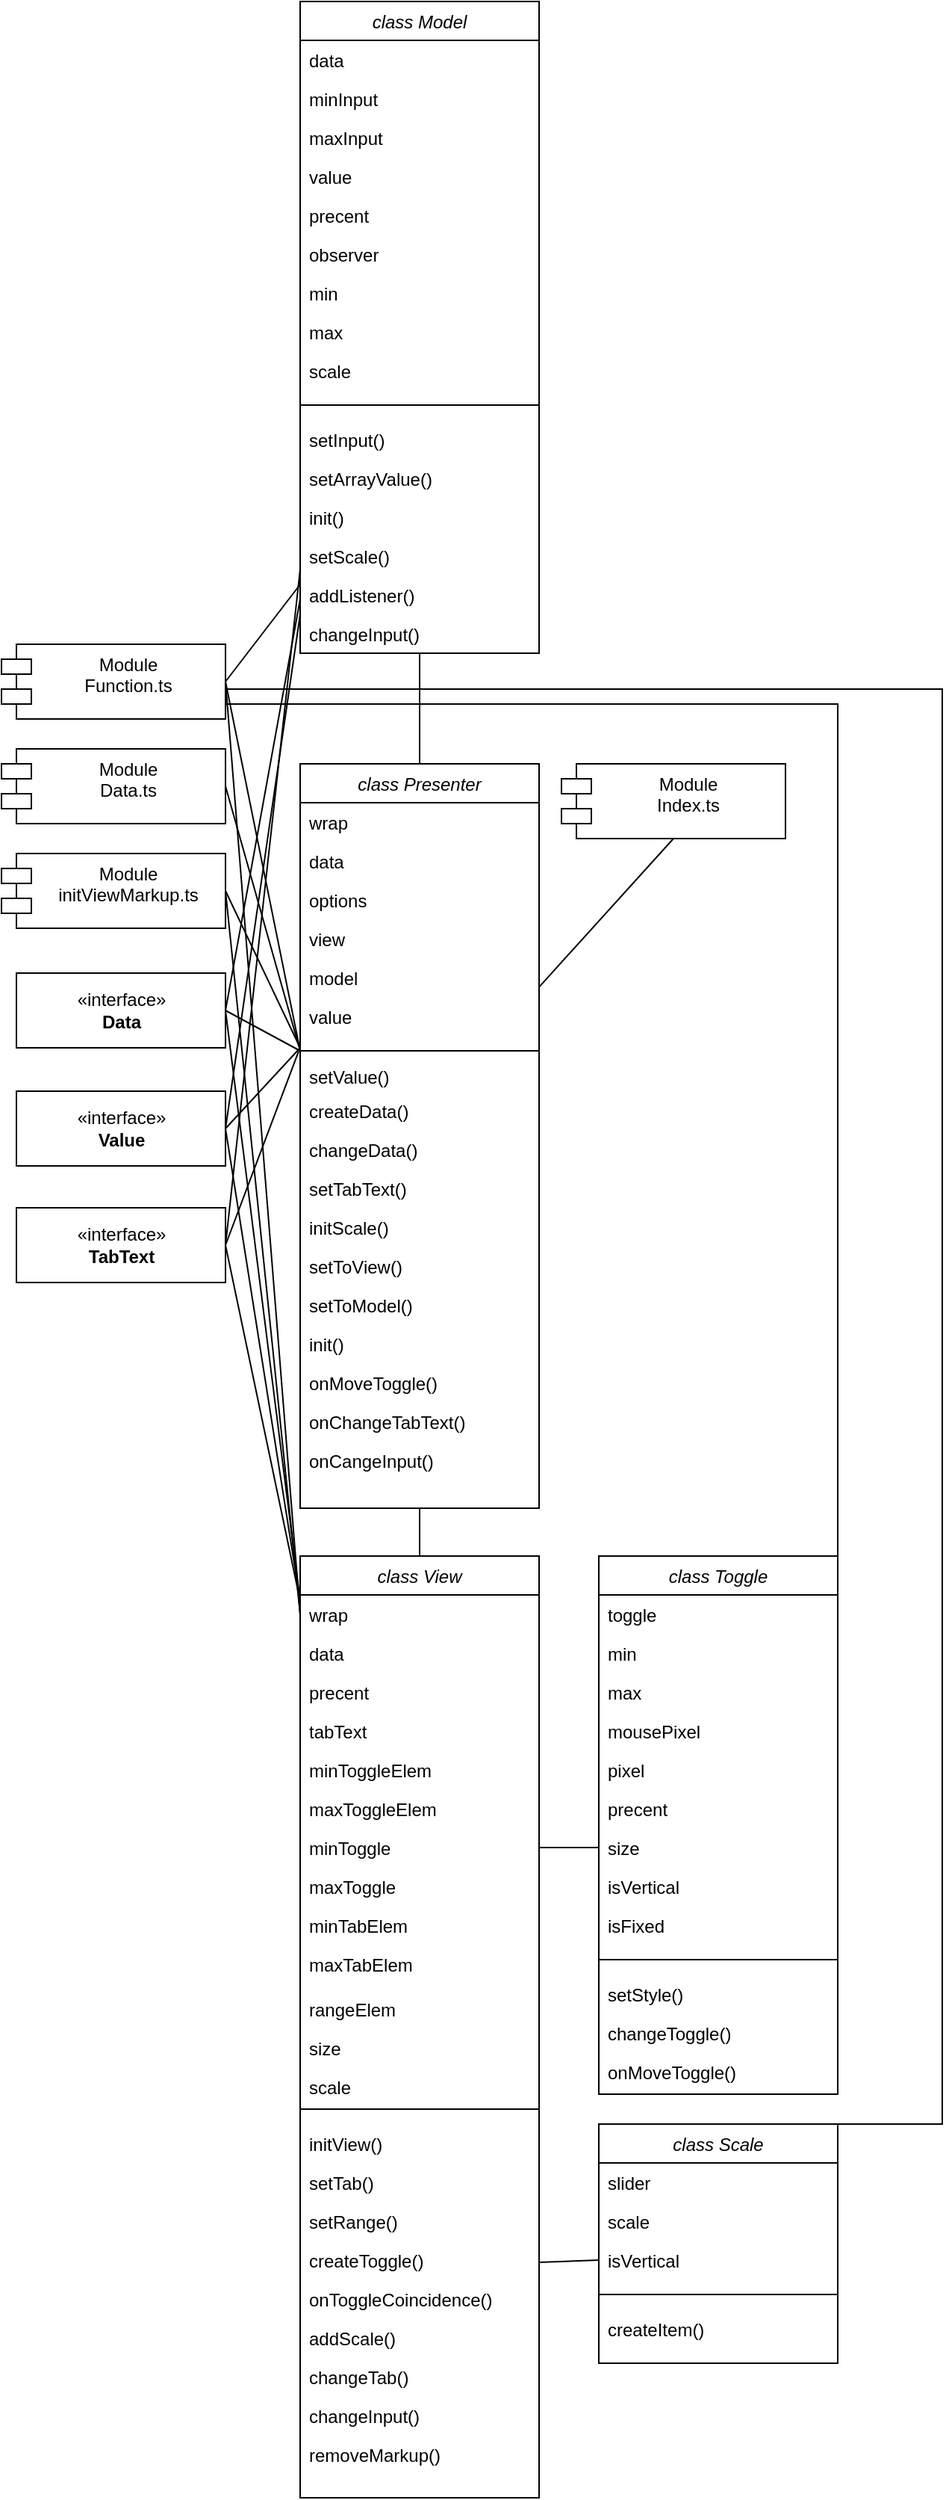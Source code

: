 <mxfile version="12.8.2" type="device"><diagram id="C5RBs43oDa-KdzZeNtuy" name="Page-1"><mxGraphModel dx="1006" dy="1770" grid="1" gridSize="10" guides="1" tooltips="1" connect="1" arrows="1" fold="1" page="1" pageScale="1" pageWidth="827" pageHeight="1169" math="0" shadow="0"><root><mxCell id="WIyWlLk6GJQsqaUBKTNV-0"/><mxCell id="WIyWlLk6GJQsqaUBKTNV-1" parent="WIyWlLk6GJQsqaUBKTNV-0"/><mxCell id="91z3dn075WTROaLu-lTW-79" value="" style="edgeStyle=none;rounded=0;orthogonalLoop=1;jettySize=auto;html=1;" parent="WIyWlLk6GJQsqaUBKTNV-1" source="zkfFHV4jXpPFQw0GAbJ--0" target="91z3dn075WTROaLu-lTW-38" edge="1"><mxGeometry relative="1" as="geometry"/></mxCell><mxCell id="91z3dn075WTROaLu-lTW-107" style="edgeStyle=none;rounded=0;orthogonalLoop=1;jettySize=auto;html=1;exitX=0.5;exitY=0;exitDx=0;exitDy=0;entryX=0.5;entryY=1;entryDx=0;entryDy=0;endArrow=none;endFill=0;" parent="WIyWlLk6GJQsqaUBKTNV-1" source="zkfFHV4jXpPFQw0GAbJ--0" target="91z3dn075WTROaLu-lTW-95" edge="1"><mxGeometry relative="1" as="geometry"/></mxCell><mxCell id="zkfFHV4jXpPFQw0GAbJ--0" value="class Presenter" style="swimlane;fontStyle=2;align=center;verticalAlign=top;childLayout=stackLayout;horizontal=1;startSize=26;horizontalStack=0;resizeParent=1;resizeLast=0;collapsible=1;marginBottom=0;rounded=0;shadow=0;strokeWidth=1;" parent="WIyWlLk6GJQsqaUBKTNV-1" vertex="1"><mxGeometry x="220" y="-70" width="160" height="498" as="geometry"><mxRectangle x="220" y="-150" width="160" height="26" as="alternateBounds"/></mxGeometry></mxCell><mxCell id="zkfFHV4jXpPFQw0GAbJ--1" value="wrap" style="text;align=left;verticalAlign=top;spacingLeft=4;spacingRight=4;overflow=hidden;rotatable=0;points=[[0,0.5],[1,0.5]];portConstraint=eastwest;" parent="zkfFHV4jXpPFQw0GAbJ--0" vertex="1"><mxGeometry y="26" width="160" height="26" as="geometry"/></mxCell><mxCell id="zkfFHV4jXpPFQw0GAbJ--2" value="data" style="text;align=left;verticalAlign=top;spacingLeft=4;spacingRight=4;overflow=hidden;rotatable=0;points=[[0,0.5],[1,0.5]];portConstraint=eastwest;rounded=0;shadow=0;html=0;" parent="zkfFHV4jXpPFQw0GAbJ--0" vertex="1"><mxGeometry y="52" width="160" height="26" as="geometry"/></mxCell><mxCell id="zkfFHV4jXpPFQw0GAbJ--3" value="options" style="text;align=left;verticalAlign=top;spacingLeft=4;spacingRight=4;overflow=hidden;rotatable=0;points=[[0,0.5],[1,0.5]];portConstraint=eastwest;rounded=0;shadow=0;html=0;" parent="zkfFHV4jXpPFQw0GAbJ--0" vertex="1"><mxGeometry y="78" width="160" height="26" as="geometry"/></mxCell><mxCell id="91z3dn075WTROaLu-lTW-3" value="view" style="text;strokeColor=none;fillColor=none;align=left;verticalAlign=top;spacingLeft=4;spacingRight=4;overflow=hidden;rotatable=0;points=[[0,0.5],[1,0.5]];portConstraint=eastwest;" parent="zkfFHV4jXpPFQw0GAbJ--0" vertex="1"><mxGeometry y="104" width="160" height="26" as="geometry"/></mxCell><mxCell id="91z3dn075WTROaLu-lTW-1" value="model" style="text;strokeColor=none;fillColor=none;align=left;verticalAlign=top;spacingLeft=4;spacingRight=4;overflow=hidden;rotatable=0;points=[[0,0.5],[1,0.5]];portConstraint=eastwest;" parent="zkfFHV4jXpPFQw0GAbJ--0" vertex="1"><mxGeometry y="130" width="160" height="26" as="geometry"/></mxCell><mxCell id="91z3dn075WTROaLu-lTW-6" value="value" style="text;strokeColor=none;fillColor=none;align=left;verticalAlign=top;spacingLeft=4;spacingRight=4;overflow=hidden;rotatable=0;points=[[0,0.5],[1,0.5]];portConstraint=eastwest;" parent="zkfFHV4jXpPFQw0GAbJ--0" vertex="1"><mxGeometry y="156" width="160" height="26" as="geometry"/></mxCell><mxCell id="91z3dn075WTROaLu-lTW-16" value="" style="shape=crossbar;whiteSpace=wrap;html=1;rounded=1;" parent="zkfFHV4jXpPFQw0GAbJ--0" vertex="1"><mxGeometry y="182" width="160" height="20" as="geometry"/></mxCell><mxCell id="91z3dn075WTROaLu-lTW-18" value="setValue()" style="text;strokeColor=none;fillColor=none;align=left;verticalAlign=top;spacingLeft=4;spacingRight=4;overflow=hidden;rotatable=0;points=[[0,0.5],[1,0.5]];portConstraint=eastwest;" parent="WIyWlLk6GJQsqaUBKTNV-1" vertex="1"><mxGeometry x="220" y="126" width="100" height="26" as="geometry"/></mxCell><mxCell id="91z3dn075WTROaLu-lTW-19" value="createData()" style="text;strokeColor=none;fillColor=none;align=left;verticalAlign=top;spacingLeft=4;spacingRight=4;overflow=hidden;rotatable=0;points=[[0,0.5],[1,0.5]];portConstraint=eastwest;" parent="WIyWlLk6GJQsqaUBKTNV-1" vertex="1"><mxGeometry x="220" y="149" width="100" height="26" as="geometry"/></mxCell><mxCell id="91z3dn075WTROaLu-lTW-20" value="changeData()" style="text;strokeColor=none;fillColor=none;align=left;verticalAlign=top;spacingLeft=4;spacingRight=4;overflow=hidden;rotatable=0;points=[[0,0.5],[1,0.5]];portConstraint=eastwest;" parent="WIyWlLk6GJQsqaUBKTNV-1" vertex="1"><mxGeometry x="220" y="175" width="100" height="26" as="geometry"/></mxCell><mxCell id="91z3dn075WTROaLu-lTW-21" value="setTabText()" style="text;strokeColor=none;fillColor=none;align=left;verticalAlign=top;spacingLeft=4;spacingRight=4;overflow=hidden;rotatable=0;points=[[0,0.5],[1,0.5]];portConstraint=eastwest;" parent="WIyWlLk6GJQsqaUBKTNV-1" vertex="1"><mxGeometry x="220" y="201" width="100" height="26" as="geometry"/></mxCell><mxCell id="91z3dn075WTROaLu-lTW-22" value="initScale()" style="text;strokeColor=none;fillColor=none;align=left;verticalAlign=top;spacingLeft=4;spacingRight=4;overflow=hidden;rotatable=0;points=[[0,0.5],[1,0.5]];portConstraint=eastwest;" parent="WIyWlLk6GJQsqaUBKTNV-1" vertex="1"><mxGeometry x="220" y="227" width="100" height="26" as="geometry"/></mxCell><mxCell id="91z3dn075WTROaLu-lTW-25" value="setToView()" style="text;strokeColor=none;fillColor=none;align=left;verticalAlign=top;spacingLeft=4;spacingRight=4;overflow=hidden;rotatable=0;points=[[0,0.5],[1,0.5]];portConstraint=eastwest;" parent="WIyWlLk6GJQsqaUBKTNV-1" vertex="1"><mxGeometry x="220" y="253" width="100" height="26" as="geometry"/></mxCell><mxCell id="91z3dn075WTROaLu-lTW-26" value="setToModel()" style="text;strokeColor=none;fillColor=none;align=left;verticalAlign=top;spacingLeft=4;spacingRight=4;overflow=hidden;rotatable=0;points=[[0,0.5],[1,0.5]];portConstraint=eastwest;" parent="WIyWlLk6GJQsqaUBKTNV-1" vertex="1"><mxGeometry x="220" y="279" width="100" height="26" as="geometry"/></mxCell><mxCell id="91z3dn075WTROaLu-lTW-27" value="init()" style="text;strokeColor=none;fillColor=none;align=left;verticalAlign=top;spacingLeft=4;spacingRight=4;overflow=hidden;rotatable=0;points=[[0,0.5],[1,0.5]];portConstraint=eastwest;" parent="WIyWlLk6GJQsqaUBKTNV-1" vertex="1"><mxGeometry x="220" y="305" width="100" height="26" as="geometry"/></mxCell><mxCell id="91z3dn075WTROaLu-lTW-28" value="onMoveToggle()" style="text;strokeColor=none;fillColor=none;align=left;verticalAlign=top;spacingLeft=4;spacingRight=4;overflow=hidden;rotatable=0;points=[[0,0.5],[1,0.5]];portConstraint=eastwest;" parent="WIyWlLk6GJQsqaUBKTNV-1" vertex="1"><mxGeometry x="220" y="331" width="100" height="26" as="geometry"/></mxCell><mxCell id="91z3dn075WTROaLu-lTW-29" value="onChangeTabText()" style="text;strokeColor=none;fillColor=none;align=left;verticalAlign=top;spacingLeft=4;spacingRight=4;overflow=hidden;rotatable=0;points=[[0,0.5],[1,0.5]];portConstraint=eastwest;" parent="WIyWlLk6GJQsqaUBKTNV-1" vertex="1"><mxGeometry x="220" y="357" width="130" height="26" as="geometry"/></mxCell><mxCell id="91z3dn075WTROaLu-lTW-34" value="onCangeInput()" style="text;strokeColor=none;fillColor=none;align=left;verticalAlign=top;spacingLeft=4;spacingRight=4;overflow=hidden;rotatable=0;points=[[0,0.5],[1,0.5]];portConstraint=eastwest;" parent="WIyWlLk6GJQsqaUBKTNV-1" vertex="1"><mxGeometry x="220" y="383" width="100" height="26" as="geometry"/></mxCell><mxCell id="91z3dn075WTROaLu-lTW-37" value="class View" style="swimlane;fontStyle=2;align=center;verticalAlign=top;childLayout=stackLayout;horizontal=1;startSize=26;horizontalStack=0;resizeParent=1;resizeLast=0;collapsible=1;marginBottom=0;rounded=0;shadow=0;strokeWidth=1;" parent="WIyWlLk6GJQsqaUBKTNV-1" vertex="1"><mxGeometry x="220" y="460" width="160" height="630" as="geometry"><mxRectangle x="220" y="460" width="160" height="26" as="alternateBounds"/></mxGeometry></mxCell><mxCell id="91z3dn075WTROaLu-lTW-38" value="wrap" style="text;align=left;verticalAlign=top;spacingLeft=4;spacingRight=4;overflow=hidden;rotatable=0;points=[[0,0.5],[1,0.5]];portConstraint=eastwest;" parent="91z3dn075WTROaLu-lTW-37" vertex="1"><mxGeometry y="26" width="160" height="26" as="geometry"/></mxCell><mxCell id="91z3dn075WTROaLu-lTW-39" value="data" style="text;align=left;verticalAlign=top;spacingLeft=4;spacingRight=4;overflow=hidden;rotatable=0;points=[[0,0.5],[1,0.5]];portConstraint=eastwest;rounded=0;shadow=0;html=0;" parent="91z3dn075WTROaLu-lTW-37" vertex="1"><mxGeometry y="52" width="160" height="26" as="geometry"/></mxCell><mxCell id="91z3dn075WTROaLu-lTW-40" value="precent" style="text;align=left;verticalAlign=top;spacingLeft=4;spacingRight=4;overflow=hidden;rotatable=0;points=[[0,0.5],[1,0.5]];portConstraint=eastwest;rounded=0;shadow=0;html=0;" parent="91z3dn075WTROaLu-lTW-37" vertex="1"><mxGeometry y="78" width="160" height="26" as="geometry"/></mxCell><mxCell id="91z3dn075WTROaLu-lTW-41" value="tabText" style="text;strokeColor=none;fillColor=none;align=left;verticalAlign=top;spacingLeft=4;spacingRight=4;overflow=hidden;rotatable=0;points=[[0,0.5],[1,0.5]];portConstraint=eastwest;" parent="91z3dn075WTROaLu-lTW-37" vertex="1"><mxGeometry y="104" width="160" height="26" as="geometry"/></mxCell><mxCell id="91z3dn075WTROaLu-lTW-42" value="minToggleElem" style="text;strokeColor=none;fillColor=none;align=left;verticalAlign=top;spacingLeft=4;spacingRight=4;overflow=hidden;rotatable=0;points=[[0,0.5],[1,0.5]];portConstraint=eastwest;" parent="91z3dn075WTROaLu-lTW-37" vertex="1"><mxGeometry y="130" width="160" height="26" as="geometry"/></mxCell><mxCell id="91z3dn075WTROaLu-lTW-43" value="maxToggleElem" style="text;strokeColor=none;fillColor=none;align=left;verticalAlign=top;spacingLeft=4;spacingRight=4;overflow=hidden;rotatable=0;points=[[0,0.5],[1,0.5]];portConstraint=eastwest;" parent="91z3dn075WTROaLu-lTW-37" vertex="1"><mxGeometry y="156" width="160" height="26" as="geometry"/></mxCell><mxCell id="91z3dn075WTROaLu-lTW-44" value="minToggle" style="text;strokeColor=none;fillColor=none;align=left;verticalAlign=top;spacingLeft=4;spacingRight=4;overflow=hidden;rotatable=0;points=[[0,0.5],[1,0.5]];portConstraint=eastwest;" parent="91z3dn075WTROaLu-lTW-37" vertex="1"><mxGeometry y="182" width="160" height="26" as="geometry"/></mxCell><mxCell id="91z3dn075WTROaLu-lTW-45" value="maxToggle" style="text;strokeColor=none;fillColor=none;align=left;verticalAlign=top;spacingLeft=4;spacingRight=4;overflow=hidden;rotatable=0;points=[[0,0.5],[1,0.5]];portConstraint=eastwest;" parent="91z3dn075WTROaLu-lTW-37" vertex="1"><mxGeometry y="208" width="160" height="26" as="geometry"/></mxCell><mxCell id="91z3dn075WTROaLu-lTW-46" value="minTabElem" style="text;strokeColor=none;fillColor=none;align=left;verticalAlign=top;spacingLeft=4;spacingRight=4;overflow=hidden;rotatable=0;points=[[0,0.5],[1,0.5]];portConstraint=eastwest;" parent="91z3dn075WTROaLu-lTW-37" vertex="1"><mxGeometry y="234" width="160" height="26" as="geometry"/></mxCell><mxCell id="91z3dn075WTROaLu-lTW-57" value="maxTabElem" style="text;strokeColor=none;fillColor=none;align=left;verticalAlign=top;spacingLeft=4;spacingRight=4;overflow=hidden;rotatable=0;points=[[0,0.5],[1,0.5]];portConstraint=eastwest;" parent="WIyWlLk6GJQsqaUBKTNV-1" vertex="1"><mxGeometry x="220" y="720" width="100" height="26" as="geometry"/></mxCell><mxCell id="91z3dn075WTROaLu-lTW-58" value="rangeElem" style="text;strokeColor=none;fillColor=none;align=left;verticalAlign=top;spacingLeft=4;spacingRight=4;overflow=hidden;rotatable=0;points=[[0,0.5],[1,0.5]];portConstraint=eastwest;" parent="WIyWlLk6GJQsqaUBKTNV-1" vertex="1"><mxGeometry x="220" y="750" width="100" height="26" as="geometry"/></mxCell><mxCell id="91z3dn075WTROaLu-lTW-59" value="size" style="text;strokeColor=none;fillColor=none;align=left;verticalAlign=top;spacingLeft=4;spacingRight=4;overflow=hidden;rotatable=0;points=[[0,0.5],[1,0.5]];portConstraint=eastwest;" parent="WIyWlLk6GJQsqaUBKTNV-1" vertex="1"><mxGeometry x="220" y="776" width="100" height="26" as="geometry"/></mxCell><mxCell id="91z3dn075WTROaLu-lTW-68" value="scale" style="text;strokeColor=none;fillColor=none;align=left;verticalAlign=top;spacingLeft=4;spacingRight=4;overflow=hidden;rotatable=0;points=[[0,0.5],[1,0.5]];portConstraint=eastwest;" parent="WIyWlLk6GJQsqaUBKTNV-1" vertex="1"><mxGeometry x="220" y="802" width="100" height="26" as="geometry"/></mxCell><mxCell id="91z3dn075WTROaLu-lTW-80" value="" style="shape=crossbar;whiteSpace=wrap;html=1;rounded=1;" parent="WIyWlLk6GJQsqaUBKTNV-1" vertex="1"><mxGeometry x="220" y="820" width="160" height="20" as="geometry"/></mxCell><mxCell id="91z3dn075WTROaLu-lTW-81" value="initView()" style="text;strokeColor=none;fillColor=none;align=left;verticalAlign=top;spacingLeft=4;spacingRight=4;overflow=hidden;rotatable=0;points=[[0,0.5],[1,0.5]];portConstraint=eastwest;" parent="WIyWlLk6GJQsqaUBKTNV-1" vertex="1"><mxGeometry x="220" y="840" width="100" height="26" as="geometry"/></mxCell><mxCell id="91z3dn075WTROaLu-lTW-82" value="setTab()" style="text;strokeColor=none;fillColor=none;align=left;verticalAlign=top;spacingLeft=4;spacingRight=4;overflow=hidden;rotatable=0;points=[[0,0.5],[1,0.5]];portConstraint=eastwest;" parent="WIyWlLk6GJQsqaUBKTNV-1" vertex="1"><mxGeometry x="220" y="866" width="100" height="26" as="geometry"/></mxCell><mxCell id="91z3dn075WTROaLu-lTW-83" value="setRange()" style="text;strokeColor=none;fillColor=none;align=left;verticalAlign=top;spacingLeft=4;spacingRight=4;overflow=hidden;rotatable=0;points=[[0,0.5],[1,0.5]];portConstraint=eastwest;" parent="WIyWlLk6GJQsqaUBKTNV-1" vertex="1"><mxGeometry x="220" y="892" width="100" height="26" as="geometry"/></mxCell><mxCell id="91z3dn075WTROaLu-lTW-84" value="createToggle()" style="text;strokeColor=none;fillColor=none;align=left;verticalAlign=top;spacingLeft=4;spacingRight=4;overflow=hidden;rotatable=0;points=[[0,0.5],[1,0.5]];portConstraint=eastwest;" parent="WIyWlLk6GJQsqaUBKTNV-1" vertex="1"><mxGeometry x="220" y="918" width="100" height="26" as="geometry"/></mxCell><mxCell id="91z3dn075WTROaLu-lTW-85" value="onToggleCoincidence()" style="text;strokeColor=none;fillColor=none;align=left;verticalAlign=top;spacingLeft=4;spacingRight=4;overflow=hidden;rotatable=0;points=[[0,0.5],[1,0.5]];portConstraint=eastwest;" parent="WIyWlLk6GJQsqaUBKTNV-1" vertex="1"><mxGeometry x="220" y="944" width="150" height="26" as="geometry"/></mxCell><mxCell id="91z3dn075WTROaLu-lTW-86" value="addScale()" style="text;strokeColor=none;fillColor=none;align=left;verticalAlign=top;spacingLeft=4;spacingRight=4;overflow=hidden;rotatable=0;points=[[0,0.5],[1,0.5]];portConstraint=eastwest;" parent="WIyWlLk6GJQsqaUBKTNV-1" vertex="1"><mxGeometry x="220" y="970" width="100" height="26" as="geometry"/></mxCell><mxCell id="91z3dn075WTROaLu-lTW-90" value="changeTab()" style="text;strokeColor=none;fillColor=none;align=left;verticalAlign=top;spacingLeft=4;spacingRight=4;overflow=hidden;rotatable=0;points=[[0,0.5],[1,0.5]];portConstraint=eastwest;" parent="WIyWlLk6GJQsqaUBKTNV-1" vertex="1"><mxGeometry x="220" y="996" width="100" height="26" as="geometry"/></mxCell><mxCell id="91z3dn075WTROaLu-lTW-91" value="changeInput()" style="text;strokeColor=none;fillColor=none;align=left;verticalAlign=top;spacingLeft=4;spacingRight=4;overflow=hidden;rotatable=0;points=[[0,0.5],[1,0.5]];portConstraint=eastwest;" parent="WIyWlLk6GJQsqaUBKTNV-1" vertex="1"><mxGeometry x="220" y="1022" width="100" height="26" as="geometry"/></mxCell><mxCell id="91z3dn075WTROaLu-lTW-92" value="removeMarkup()" style="text;strokeColor=none;fillColor=none;align=left;verticalAlign=top;spacingLeft=4;spacingRight=4;overflow=hidden;rotatable=0;points=[[0,0.5],[1,0.5]];portConstraint=eastwest;" parent="WIyWlLk6GJQsqaUBKTNV-1" vertex="1"><mxGeometry x="220" y="1048" width="100" height="26" as="geometry"/></mxCell><mxCell id="91z3dn075WTROaLu-lTW-95" value="class Model" style="swimlane;fontStyle=2;align=center;verticalAlign=top;childLayout=stackLayout;horizontal=1;startSize=26;horizontalStack=0;resizeParent=1;resizeLast=0;collapsible=1;marginBottom=0;rounded=0;shadow=0;strokeWidth=1;" parent="WIyWlLk6GJQsqaUBKTNV-1" vertex="1"><mxGeometry x="220" y="-580" width="160" height="436" as="geometry"><mxRectangle x="220" y="-150" width="160" height="26" as="alternateBounds"/></mxGeometry></mxCell><mxCell id="91z3dn075WTROaLu-lTW-96" value="data" style="text;align=left;verticalAlign=top;spacingLeft=4;spacingRight=4;overflow=hidden;rotatable=0;points=[[0,0.5],[1,0.5]];portConstraint=eastwest;" parent="91z3dn075WTROaLu-lTW-95" vertex="1"><mxGeometry y="26" width="160" height="26" as="geometry"/></mxCell><mxCell id="91z3dn075WTROaLu-lTW-97" value="minInput" style="text;align=left;verticalAlign=top;spacingLeft=4;spacingRight=4;overflow=hidden;rotatable=0;points=[[0,0.5],[1,0.5]];portConstraint=eastwest;rounded=0;shadow=0;html=0;" parent="91z3dn075WTROaLu-lTW-95" vertex="1"><mxGeometry y="52" width="160" height="26" as="geometry"/></mxCell><mxCell id="91z3dn075WTROaLu-lTW-98" value="maxInput" style="text;align=left;verticalAlign=top;spacingLeft=4;spacingRight=4;overflow=hidden;rotatable=0;points=[[0,0.5],[1,0.5]];portConstraint=eastwest;rounded=0;shadow=0;html=0;" parent="91z3dn075WTROaLu-lTW-95" vertex="1"><mxGeometry y="78" width="160" height="26" as="geometry"/></mxCell><mxCell id="91z3dn075WTROaLu-lTW-99" value="value" style="text;strokeColor=none;fillColor=none;align=left;verticalAlign=top;spacingLeft=4;spacingRight=4;overflow=hidden;rotatable=0;points=[[0,0.5],[1,0.5]];portConstraint=eastwest;" parent="91z3dn075WTROaLu-lTW-95" vertex="1"><mxGeometry y="104" width="160" height="26" as="geometry"/></mxCell><mxCell id="91z3dn075WTROaLu-lTW-100" value="precent" style="text;strokeColor=none;fillColor=none;align=left;verticalAlign=top;spacingLeft=4;spacingRight=4;overflow=hidden;rotatable=0;points=[[0,0.5],[1,0.5]];portConstraint=eastwest;" parent="91z3dn075WTROaLu-lTW-95" vertex="1"><mxGeometry y="130" width="160" height="26" as="geometry"/></mxCell><mxCell id="91z3dn075WTROaLu-lTW-101" value="observer" style="text;strokeColor=none;fillColor=none;align=left;verticalAlign=top;spacingLeft=4;spacingRight=4;overflow=hidden;rotatable=0;points=[[0,0.5],[1,0.5]];portConstraint=eastwest;" parent="91z3dn075WTROaLu-lTW-95" vertex="1"><mxGeometry y="156" width="160" height="26" as="geometry"/></mxCell><mxCell id="91z3dn075WTROaLu-lTW-102" value="min" style="text;strokeColor=none;fillColor=none;align=left;verticalAlign=top;spacingLeft=4;spacingRight=4;overflow=hidden;rotatable=0;points=[[0,0.5],[1,0.5]];portConstraint=eastwest;" parent="91z3dn075WTROaLu-lTW-95" vertex="1"><mxGeometry y="182" width="160" height="26" as="geometry"/></mxCell><mxCell id="91z3dn075WTROaLu-lTW-103" value="max" style="text;strokeColor=none;fillColor=none;align=left;verticalAlign=top;spacingLeft=4;spacingRight=4;overflow=hidden;rotatable=0;points=[[0,0.5],[1,0.5]];portConstraint=eastwest;" parent="91z3dn075WTROaLu-lTW-95" vertex="1"><mxGeometry y="208" width="160" height="26" as="geometry"/></mxCell><mxCell id="91z3dn075WTROaLu-lTW-104" value="scale" style="text;strokeColor=none;fillColor=none;align=left;verticalAlign=top;spacingLeft=4;spacingRight=4;overflow=hidden;rotatable=0;points=[[0,0.5],[1,0.5]];portConstraint=eastwest;" parent="91z3dn075WTROaLu-lTW-95" vertex="1"><mxGeometry y="234" width="160" height="26" as="geometry"/></mxCell><mxCell id="91z3dn075WTROaLu-lTW-105" value="" style="shape=crossbar;whiteSpace=wrap;html=1;rounded=1;" parent="91z3dn075WTROaLu-lTW-95" vertex="1"><mxGeometry y="260" width="160" height="20" as="geometry"/></mxCell><mxCell id="91z3dn075WTROaLu-lTW-120" value="setInput()" style="text;strokeColor=none;fillColor=none;align=left;verticalAlign=top;spacingLeft=4;spacingRight=4;overflow=hidden;rotatable=0;points=[[0,0.5],[1,0.5]];portConstraint=eastwest;" parent="91z3dn075WTROaLu-lTW-95" vertex="1"><mxGeometry y="280" width="160" height="26" as="geometry"/></mxCell><mxCell id="91z3dn075WTROaLu-lTW-121" value="setArrayValue()" style="text;strokeColor=none;fillColor=none;align=left;verticalAlign=top;spacingLeft=4;spacingRight=4;overflow=hidden;rotatable=0;points=[[0,0.5],[1,0.5]];portConstraint=eastwest;" parent="91z3dn075WTROaLu-lTW-95" vertex="1"><mxGeometry y="306" width="160" height="26" as="geometry"/></mxCell><mxCell id="91z3dn075WTROaLu-lTW-122" value="init()" style="text;strokeColor=none;fillColor=none;align=left;verticalAlign=top;spacingLeft=4;spacingRight=4;overflow=hidden;rotatable=0;points=[[0,0.5],[1,0.5]];portConstraint=eastwest;" parent="91z3dn075WTROaLu-lTW-95" vertex="1"><mxGeometry y="332" width="160" height="26" as="geometry"/></mxCell><mxCell id="91z3dn075WTROaLu-lTW-123" value="setScale()" style="text;strokeColor=none;fillColor=none;align=left;verticalAlign=top;spacingLeft=4;spacingRight=4;overflow=hidden;rotatable=0;points=[[0,0.5],[1,0.5]];portConstraint=eastwest;" parent="91z3dn075WTROaLu-lTW-95" vertex="1"><mxGeometry y="358" width="160" height="26" as="geometry"/></mxCell><mxCell id="91z3dn075WTROaLu-lTW-124" value="addListener()" style="text;strokeColor=none;fillColor=none;align=left;verticalAlign=top;spacingLeft=4;spacingRight=4;overflow=hidden;rotatable=0;points=[[0,0.5],[1,0.5]];portConstraint=eastwest;" parent="91z3dn075WTROaLu-lTW-95" vertex="1"><mxGeometry y="384" width="160" height="26" as="geometry"/></mxCell><mxCell id="91z3dn075WTROaLu-lTW-125" value="changeInput()" style="text;strokeColor=none;fillColor=none;align=left;verticalAlign=top;spacingLeft=4;spacingRight=4;overflow=hidden;rotatable=0;points=[[0,0.5],[1,0.5]];portConstraint=eastwest;" parent="91z3dn075WTROaLu-lTW-95" vertex="1"><mxGeometry y="410" width="160" height="26" as="geometry"/></mxCell><mxCell id="91z3dn075WTROaLu-lTW-136" value="class Toggle" style="swimlane;fontStyle=2;align=center;verticalAlign=top;childLayout=stackLayout;horizontal=1;startSize=26;horizontalStack=0;resizeParent=1;resizeLast=0;collapsible=1;marginBottom=0;rounded=0;shadow=0;strokeWidth=1;" parent="WIyWlLk6GJQsqaUBKTNV-1" vertex="1"><mxGeometry x="420" y="460" width="160" height="360" as="geometry"><mxRectangle x="420" y="460" width="160" height="26" as="alternateBounds"/></mxGeometry></mxCell><mxCell id="91z3dn075WTROaLu-lTW-137" value="toggle" style="text;align=left;verticalAlign=top;spacingLeft=4;spacingRight=4;overflow=hidden;rotatable=0;points=[[0,0.5],[1,0.5]];portConstraint=eastwest;" parent="91z3dn075WTROaLu-lTW-136" vertex="1"><mxGeometry y="26" width="160" height="26" as="geometry"/></mxCell><mxCell id="91z3dn075WTROaLu-lTW-138" value="min" style="text;align=left;verticalAlign=top;spacingLeft=4;spacingRight=4;overflow=hidden;rotatable=0;points=[[0,0.5],[1,0.5]];portConstraint=eastwest;rounded=0;shadow=0;html=0;" parent="91z3dn075WTROaLu-lTW-136" vertex="1"><mxGeometry y="52" width="160" height="26" as="geometry"/></mxCell><mxCell id="91z3dn075WTROaLu-lTW-139" value="max" style="text;align=left;verticalAlign=top;spacingLeft=4;spacingRight=4;overflow=hidden;rotatable=0;points=[[0,0.5],[1,0.5]];portConstraint=eastwest;rounded=0;shadow=0;html=0;" parent="91z3dn075WTROaLu-lTW-136" vertex="1"><mxGeometry y="78" width="160" height="26" as="geometry"/></mxCell><mxCell id="91z3dn075WTROaLu-lTW-140" value="mousePixel" style="text;strokeColor=none;fillColor=none;align=left;verticalAlign=top;spacingLeft=4;spacingRight=4;overflow=hidden;rotatable=0;points=[[0,0.5],[1,0.5]];portConstraint=eastwest;" parent="91z3dn075WTROaLu-lTW-136" vertex="1"><mxGeometry y="104" width="160" height="26" as="geometry"/></mxCell><mxCell id="91z3dn075WTROaLu-lTW-141" value="pixel" style="text;strokeColor=none;fillColor=none;align=left;verticalAlign=top;spacingLeft=4;spacingRight=4;overflow=hidden;rotatable=0;points=[[0,0.5],[1,0.5]];portConstraint=eastwest;" parent="91z3dn075WTROaLu-lTW-136" vertex="1"><mxGeometry y="130" width="160" height="26" as="geometry"/></mxCell><mxCell id="91z3dn075WTROaLu-lTW-142" value="precent" style="text;strokeColor=none;fillColor=none;align=left;verticalAlign=top;spacingLeft=4;spacingRight=4;overflow=hidden;rotatable=0;points=[[0,0.5],[1,0.5]];portConstraint=eastwest;" parent="91z3dn075WTROaLu-lTW-136" vertex="1"><mxGeometry y="156" width="160" height="26" as="geometry"/></mxCell><mxCell id="91z3dn075WTROaLu-lTW-143" value="size" style="text;strokeColor=none;fillColor=none;align=left;verticalAlign=top;spacingLeft=4;spacingRight=4;overflow=hidden;rotatable=0;points=[[0,0.5],[1,0.5]];portConstraint=eastwest;" parent="91z3dn075WTROaLu-lTW-136" vertex="1"><mxGeometry y="182" width="160" height="26" as="geometry"/></mxCell><mxCell id="91z3dn075WTROaLu-lTW-144" value="isVertical" style="text;strokeColor=none;fillColor=none;align=left;verticalAlign=top;spacingLeft=4;spacingRight=4;overflow=hidden;rotatable=0;points=[[0,0.5],[1,0.5]];portConstraint=eastwest;" parent="91z3dn075WTROaLu-lTW-136" vertex="1"><mxGeometry y="208" width="160" height="26" as="geometry"/></mxCell><mxCell id="91z3dn075WTROaLu-lTW-145" value="isFixed" style="text;strokeColor=none;fillColor=none;align=left;verticalAlign=top;spacingLeft=4;spacingRight=4;overflow=hidden;rotatable=0;points=[[0,0.5],[1,0.5]];portConstraint=eastwest;" parent="91z3dn075WTROaLu-lTW-136" vertex="1"><mxGeometry y="234" width="160" height="26" as="geometry"/></mxCell><mxCell id="91z3dn075WTROaLu-lTW-153" value="" style="shape=crossbar;whiteSpace=wrap;html=1;rounded=1;" parent="91z3dn075WTROaLu-lTW-136" vertex="1"><mxGeometry y="260" width="160" height="20" as="geometry"/></mxCell><mxCell id="91z3dn075WTROaLu-lTW-155" value="setStyle()" style="text;strokeColor=none;fillColor=none;align=left;verticalAlign=top;spacingLeft=4;spacingRight=4;overflow=hidden;rotatable=0;points=[[0,0.5],[1,0.5]];portConstraint=eastwest;" parent="WIyWlLk6GJQsqaUBKTNV-1" vertex="1"><mxGeometry x="420" y="740" width="100" height="26" as="geometry"/></mxCell><mxCell id="91z3dn075WTROaLu-lTW-156" value="changeToggle()" style="text;strokeColor=none;fillColor=none;align=left;verticalAlign=top;spacingLeft=4;spacingRight=4;overflow=hidden;rotatable=0;points=[[0,0.5],[1,0.5]];portConstraint=eastwest;" parent="WIyWlLk6GJQsqaUBKTNV-1" vertex="1"><mxGeometry x="420" y="766" width="100" height="26" as="geometry"/></mxCell><mxCell id="91z3dn075WTROaLu-lTW-157" value="onMoveToggle()" style="text;strokeColor=none;fillColor=none;align=left;verticalAlign=top;spacingLeft=4;spacingRight=4;overflow=hidden;rotatable=0;points=[[0,0.5],[1,0.5]];portConstraint=eastwest;" parent="WIyWlLk6GJQsqaUBKTNV-1" vertex="1"><mxGeometry x="420" y="792" width="100" height="26" as="geometry"/></mxCell><mxCell id="91z3dn075WTROaLu-lTW-161" style="edgeStyle=none;rounded=0;orthogonalLoop=1;jettySize=auto;html=1;exitX=0;exitY=0.5;exitDx=0;exitDy=0;entryX=1;entryY=0.5;entryDx=0;entryDy=0;endArrow=none;endFill=0;" parent="WIyWlLk6GJQsqaUBKTNV-1" source="91z3dn075WTROaLu-lTW-143" target="91z3dn075WTROaLu-lTW-44" edge="1"><mxGeometry relative="1" as="geometry"/></mxCell><mxCell id="91z3dn075WTROaLu-lTW-163" value="class Scale" style="swimlane;fontStyle=2;align=center;verticalAlign=top;childLayout=stackLayout;horizontal=1;startSize=26;horizontalStack=0;resizeParent=1;resizeLast=0;collapsible=1;marginBottom=0;rounded=0;shadow=0;strokeWidth=1;" parent="WIyWlLk6GJQsqaUBKTNV-1" vertex="1"><mxGeometry x="420" y="840" width="160" height="160" as="geometry"><mxRectangle x="220" y="-150" width="160" height="26" as="alternateBounds"/></mxGeometry></mxCell><mxCell id="91z3dn075WTROaLu-lTW-164" value="slider" style="text;align=left;verticalAlign=top;spacingLeft=4;spacingRight=4;overflow=hidden;rotatable=0;points=[[0,0.5],[1,0.5]];portConstraint=eastwest;" parent="91z3dn075WTROaLu-lTW-163" vertex="1"><mxGeometry y="26" width="160" height="26" as="geometry"/></mxCell><mxCell id="91z3dn075WTROaLu-lTW-165" value="scale" style="text;align=left;verticalAlign=top;spacingLeft=4;spacingRight=4;overflow=hidden;rotatable=0;points=[[0,0.5],[1,0.5]];portConstraint=eastwest;rounded=0;shadow=0;html=0;" parent="91z3dn075WTROaLu-lTW-163" vertex="1"><mxGeometry y="52" width="160" height="26" as="geometry"/></mxCell><mxCell id="91z3dn075WTROaLu-lTW-166" value="isVertical" style="text;align=left;verticalAlign=top;spacingLeft=4;spacingRight=4;overflow=hidden;rotatable=0;points=[[0,0.5],[1,0.5]];portConstraint=eastwest;rounded=0;shadow=0;html=0;" parent="91z3dn075WTROaLu-lTW-163" vertex="1"><mxGeometry y="78" width="160" height="26" as="geometry"/></mxCell><mxCell id="91z3dn075WTROaLu-lTW-173" value="" style="shape=crossbar;whiteSpace=wrap;html=1;rounded=1;" parent="91z3dn075WTROaLu-lTW-163" vertex="1"><mxGeometry y="104" width="160" height="20" as="geometry"/></mxCell><mxCell id="91z3dn075WTROaLu-lTW-174" value="createItem()" style="text;strokeColor=none;fillColor=none;align=left;verticalAlign=top;spacingLeft=4;spacingRight=4;overflow=hidden;rotatable=0;points=[[0,0.5],[1,0.5]];portConstraint=eastwest;" parent="91z3dn075WTROaLu-lTW-163" vertex="1"><mxGeometry y="124" width="160" height="26" as="geometry"/></mxCell><mxCell id="91z3dn075WTROaLu-lTW-176" style="edgeStyle=none;rounded=0;orthogonalLoop=1;jettySize=auto;html=1;exitX=0;exitY=0.5;exitDx=0;exitDy=0;entryX=1;entryY=0.75;entryDx=0;entryDy=0;endArrow=none;endFill=0;" parent="WIyWlLk6GJQsqaUBKTNV-1" source="91z3dn075WTROaLu-lTW-166" target="91z3dn075WTROaLu-lTW-37" edge="1"><mxGeometry relative="1" as="geometry"/></mxCell><mxCell id="91z3dn075WTROaLu-lTW-196" style="edgeStyle=none;rounded=0;orthogonalLoop=1;jettySize=auto;html=1;exitX=1;exitY=0.5;exitDx=0;exitDy=0;endArrow=none;endFill=0;" parent="WIyWlLk6GJQsqaUBKTNV-1" source="91z3dn075WTROaLu-lTW-179" edge="1"><mxGeometry relative="1" as="geometry"><mxPoint x="220" y="-190" as="targetPoint"/></mxGeometry></mxCell><mxCell id="91z3dn075WTROaLu-lTW-206" style="edgeStyle=none;rounded=0;orthogonalLoop=1;jettySize=auto;html=1;exitX=1;exitY=0.5;exitDx=0;exitDy=0;entryX=0;entryY=0.5;entryDx=0;entryDy=0;entryPerimeter=0;endArrow=none;endFill=0;" parent="WIyWlLk6GJQsqaUBKTNV-1" source="91z3dn075WTROaLu-lTW-179" target="91z3dn075WTROaLu-lTW-16" edge="1"><mxGeometry relative="1" as="geometry"/></mxCell><mxCell id="91z3dn075WTROaLu-lTW-217" style="edgeStyle=none;rounded=0;orthogonalLoop=1;jettySize=auto;html=1;exitX=1;exitY=0.5;exitDx=0;exitDy=0;entryX=0;entryY=0.5;entryDx=0;entryDy=0;endArrow=none;endFill=0;" parent="WIyWlLk6GJQsqaUBKTNV-1" source="91z3dn075WTROaLu-lTW-179" target="91z3dn075WTROaLu-lTW-38" edge="1"><mxGeometry relative="1" as="geometry"/></mxCell><mxCell id="91z3dn075WTROaLu-lTW-218" style="edgeStyle=orthogonalEdgeStyle;rounded=0;orthogonalLoop=1;jettySize=auto;html=1;exitX=1;exitY=0.5;exitDx=0;exitDy=0;endArrow=none;endFill=0;" parent="WIyWlLk6GJQsqaUBKTNV-1" source="91z3dn075WTROaLu-lTW-179" target="91z3dn075WTROaLu-lTW-136" edge="1"><mxGeometry relative="1" as="geometry"><Array as="points"><mxPoint x="170" y="-110"/><mxPoint x="580" y="-110"/></Array></mxGeometry></mxCell><mxCell id="91z3dn075WTROaLu-lTW-219" style="edgeStyle=orthogonalEdgeStyle;rounded=0;orthogonalLoop=1;jettySize=auto;html=1;exitX=1;exitY=0;exitDx=0;exitDy=0;entryX=1;entryY=0;entryDx=0;entryDy=0;endArrow=none;endFill=0;" parent="WIyWlLk6GJQsqaUBKTNV-1" source="91z3dn075WTROaLu-lTW-179" target="91z3dn075WTROaLu-lTW-163" edge="1"><mxGeometry relative="1" as="geometry"><Array as="points"><mxPoint x="170" y="-120"/><mxPoint x="650" y="-120"/><mxPoint x="650" y="840"/></Array></mxGeometry></mxCell><mxCell id="91z3dn075WTROaLu-lTW-179" value="Module&#10;Function.ts" style="shape=module;align=left;spacingLeft=20;align=center;verticalAlign=top;" parent="WIyWlLk6GJQsqaUBKTNV-1" vertex="1"><mxGeometry x="20" y="-150" width="150" height="50" as="geometry"/></mxCell><mxCell id="91z3dn075WTROaLu-lTW-200" style="edgeStyle=none;rounded=0;orthogonalLoop=1;jettySize=auto;html=1;exitX=1;exitY=0.5;exitDx=0;exitDy=0;endArrow=none;endFill=0;" parent="WIyWlLk6GJQsqaUBKTNV-1" source="91z3dn075WTROaLu-lTW-181" edge="1"><mxGeometry relative="1" as="geometry"><mxPoint x="220" y="-200" as="targetPoint"/></mxGeometry></mxCell><mxCell id="91z3dn075WTROaLu-lTW-204" style="edgeStyle=none;rounded=0;orthogonalLoop=1;jettySize=auto;html=1;exitX=1;exitY=0.5;exitDx=0;exitDy=0;entryX=-0.01;entryY=-0.142;entryDx=0;entryDy=0;entryPerimeter=0;endArrow=none;endFill=0;" parent="WIyWlLk6GJQsqaUBKTNV-1" source="91z3dn075WTROaLu-lTW-181" target="91z3dn075WTROaLu-lTW-18" edge="1"><mxGeometry relative="1" as="geometry"/></mxCell><mxCell id="91z3dn075WTROaLu-lTW-215" style="edgeStyle=none;rounded=0;orthogonalLoop=1;jettySize=auto;html=1;exitX=1;exitY=0.5;exitDx=0;exitDy=0;endArrow=none;endFill=0;" parent="WIyWlLk6GJQsqaUBKTNV-1" source="91z3dn075WTROaLu-lTW-181" edge="1"><mxGeometry relative="1" as="geometry"><mxPoint x="220" y="490" as="targetPoint"/></mxGeometry></mxCell><mxCell id="91z3dn075WTROaLu-lTW-181" value="«interface»&lt;br&gt;&lt;b&gt;TabText&lt;/b&gt;" style="html=1;" parent="WIyWlLk6GJQsqaUBKTNV-1" vertex="1"><mxGeometry x="30" y="227" width="140" height="50" as="geometry"/></mxCell><mxCell id="91z3dn075WTROaLu-lTW-199" style="edgeStyle=none;rounded=0;orthogonalLoop=1;jettySize=auto;html=1;exitX=1;exitY=0.5;exitDx=0;exitDy=0;endArrow=none;endFill=0;" parent="WIyWlLk6GJQsqaUBKTNV-1" source="91z3dn075WTROaLu-lTW-182" edge="1"><mxGeometry relative="1" as="geometry"><mxPoint x="220" y="-170" as="targetPoint"/></mxGeometry></mxCell><mxCell id="91z3dn075WTROaLu-lTW-203" style="edgeStyle=none;rounded=0;orthogonalLoop=1;jettySize=auto;html=1;exitX=1;exitY=0.5;exitDx=0;exitDy=0;endArrow=none;endFill=0;" parent="WIyWlLk6GJQsqaUBKTNV-1" source="91z3dn075WTROaLu-lTW-182" edge="1"><mxGeometry relative="1" as="geometry"><mxPoint x="220" y="120" as="targetPoint"/></mxGeometry></mxCell><mxCell id="91z3dn075WTROaLu-lTW-214" style="edgeStyle=none;rounded=0;orthogonalLoop=1;jettySize=auto;html=1;exitX=1;exitY=0.5;exitDx=0;exitDy=0;endArrow=none;endFill=0;" parent="WIyWlLk6GJQsqaUBKTNV-1" source="91z3dn075WTROaLu-lTW-182" edge="1"><mxGeometry relative="1" as="geometry"><mxPoint x="220" y="490" as="targetPoint"/></mxGeometry></mxCell><mxCell id="91z3dn075WTROaLu-lTW-182" value="«interface»&lt;br&gt;&lt;b&gt;Value&lt;/b&gt;" style="html=1;" parent="WIyWlLk6GJQsqaUBKTNV-1" vertex="1"><mxGeometry x="30" y="149" width="140" height="50" as="geometry"/></mxCell><mxCell id="91z3dn075WTROaLu-lTW-197" style="edgeStyle=none;rounded=0;orthogonalLoop=1;jettySize=auto;html=1;exitX=1;exitY=0.5;exitDx=0;exitDy=0;endArrow=none;endFill=0;" parent="WIyWlLk6GJQsqaUBKTNV-1" source="91z3dn075WTROaLu-lTW-183" edge="1"><mxGeometry relative="1" as="geometry"><mxPoint x="220" y="-180" as="targetPoint"/></mxGeometry></mxCell><mxCell id="91z3dn075WTROaLu-lTW-202" style="edgeStyle=none;rounded=0;orthogonalLoop=1;jettySize=auto;html=1;exitX=1;exitY=0.5;exitDx=0;exitDy=0;entryX=0;entryY=0.5;entryDx=0;entryDy=0;entryPerimeter=0;endArrow=none;endFill=0;" parent="WIyWlLk6GJQsqaUBKTNV-1" source="91z3dn075WTROaLu-lTW-183" target="91z3dn075WTROaLu-lTW-16" edge="1"><mxGeometry relative="1" as="geometry"/></mxCell><mxCell id="91z3dn075WTROaLu-lTW-213" style="edgeStyle=none;rounded=0;orthogonalLoop=1;jettySize=auto;html=1;exitX=1;exitY=0.5;exitDx=0;exitDy=0;endArrow=none;endFill=0;" parent="WIyWlLk6GJQsqaUBKTNV-1" source="91z3dn075WTROaLu-lTW-183" edge="1"><mxGeometry relative="1" as="geometry"><mxPoint x="220" y="490" as="targetPoint"/></mxGeometry></mxCell><mxCell id="91z3dn075WTROaLu-lTW-183" value="«interface»&lt;br&gt;&lt;b&gt;Data&lt;/b&gt;" style="html=1;" parent="WIyWlLk6GJQsqaUBKTNV-1" vertex="1"><mxGeometry x="30" y="70" width="140" height="50" as="geometry"/></mxCell><mxCell id="91z3dn075WTROaLu-lTW-209" style="edgeStyle=none;rounded=0;orthogonalLoop=1;jettySize=auto;html=1;exitX=1;exitY=0.5;exitDx=0;exitDy=0;entryX=0;entryY=0.5;entryDx=0;entryDy=0;entryPerimeter=0;endArrow=none;endFill=0;" parent="WIyWlLk6GJQsqaUBKTNV-1" source="91z3dn075WTROaLu-lTW-189" target="91z3dn075WTROaLu-lTW-16" edge="1"><mxGeometry relative="1" as="geometry"/></mxCell><mxCell id="91z3dn075WTROaLu-lTW-189" value="Module&#10;Data.ts" style="shape=module;align=left;spacingLeft=20;align=center;verticalAlign=top;" parent="WIyWlLk6GJQsqaUBKTNV-1" vertex="1"><mxGeometry x="20" y="-80" width="150" height="50" as="geometry"/></mxCell><mxCell id="91z3dn075WTROaLu-lTW-195" style="edgeStyle=none;rounded=0;orthogonalLoop=1;jettySize=auto;html=1;exitX=0.5;exitY=1;exitDx=0;exitDy=0;entryX=1.001;entryY=0.738;entryDx=0;entryDy=0;entryPerimeter=0;endArrow=none;endFill=0;" parent="WIyWlLk6GJQsqaUBKTNV-1" source="91z3dn075WTROaLu-lTW-190" target="91z3dn075WTROaLu-lTW-1" edge="1"><mxGeometry relative="1" as="geometry"/></mxCell><mxCell id="91z3dn075WTROaLu-lTW-190" value="Module&#10;Index.ts" style="shape=module;align=left;spacingLeft=20;align=center;verticalAlign=top;" parent="WIyWlLk6GJQsqaUBKTNV-1" vertex="1"><mxGeometry x="395" y="-70" width="150" height="50" as="geometry"/></mxCell><mxCell id="91z3dn075WTROaLu-lTW-207" style="edgeStyle=none;rounded=0;orthogonalLoop=1;jettySize=auto;html=1;exitX=1;exitY=0.5;exitDx=0;exitDy=0;endArrow=none;endFill=0;" parent="WIyWlLk6GJQsqaUBKTNV-1" source="91z3dn075WTROaLu-lTW-192" edge="1"><mxGeometry relative="1" as="geometry"><mxPoint x="220" y="120" as="targetPoint"/></mxGeometry></mxCell><mxCell id="91z3dn075WTROaLu-lTW-211" style="edgeStyle=none;rounded=0;orthogonalLoop=1;jettySize=auto;html=1;exitX=1;exitY=0.5;exitDx=0;exitDy=0;entryX=0;entryY=0.5;entryDx=0;entryDy=0;endArrow=none;endFill=0;" parent="WIyWlLk6GJQsqaUBKTNV-1" source="91z3dn075WTROaLu-lTW-192" target="91z3dn075WTROaLu-lTW-38" edge="1"><mxGeometry relative="1" as="geometry"/></mxCell><mxCell id="91z3dn075WTROaLu-lTW-192" value="Module&#10;initViewMarkup.ts" style="shape=module;align=left;spacingLeft=20;align=center;verticalAlign=top;" parent="WIyWlLk6GJQsqaUBKTNV-1" vertex="1"><mxGeometry x="20" y="-10" width="150" height="50" as="geometry"/></mxCell></root></mxGraphModel></diagram></mxfile>